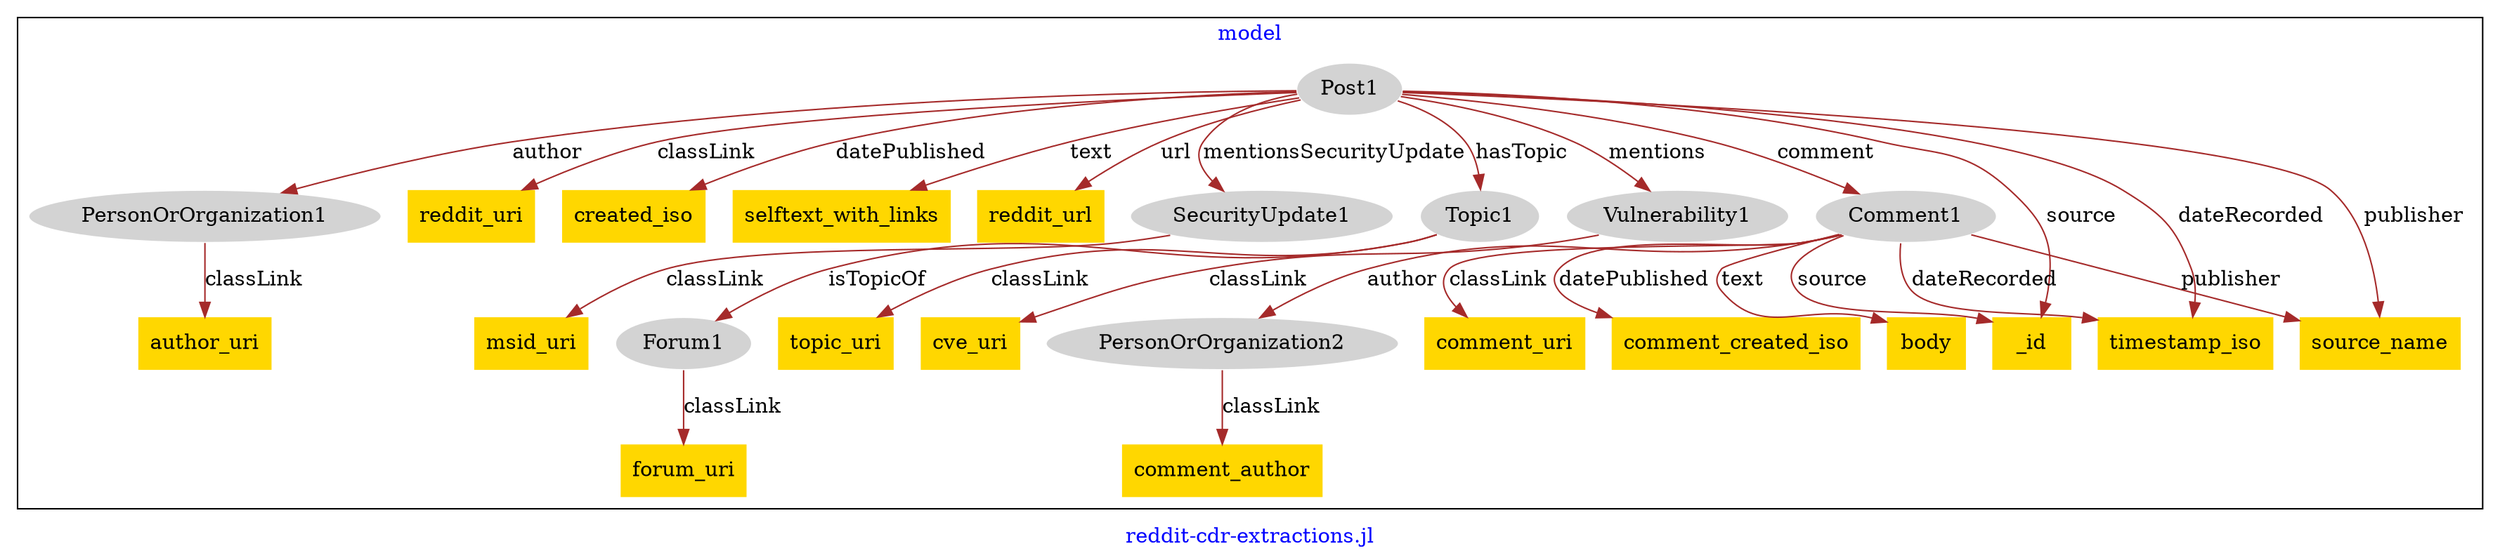 digraph n0 {
fontcolor="blue"
remincross="true"
label="reddit-cdr-extractions.jl"
subgraph cluster {
label="model"
n2[style="filled",color="white",fillcolor="lightgray",label="Forum1"];
n3[shape="plaintext",style="filled",fillcolor="gold",label="forum_uri"];
n4[style="filled",color="white",fillcolor="lightgray",label="PersonOrOrganization1"];
n5[shape="plaintext",style="filled",fillcolor="gold",label="author_uri"];
n6[style="filled",color="white",fillcolor="lightgray",label="PersonOrOrganization2"];
n7[shape="plaintext",style="filled",fillcolor="gold",label="comment_author"];
n8[style="filled",color="white",fillcolor="lightgray",label="Post1"];
n9[shape="plaintext",style="filled",fillcolor="gold",label="reddit_uri"];
n10[shape="plaintext",style="filled",fillcolor="gold",label="created_iso"];
n11[shape="plaintext",style="filled",fillcolor="gold",label="selftext_with_links"];
n12[shape="plaintext",style="filled",fillcolor="gold",label="reddit_url"];
n13[style="filled",color="white",fillcolor="lightgray",label="SecurityUpdate1"];
n14[shape="plaintext",style="filled",fillcolor="gold",label="msid_uri"];
n15[style="filled",color="white",fillcolor="lightgray",label="Topic1"];
n16[shape="plaintext",style="filled",fillcolor="gold",label="topic_uri"];
n17[style="filled",color="white",fillcolor="lightgray",label="Vulnerability1"];
n18[shape="plaintext",style="filled",fillcolor="gold",label="cve_uri"];
n19[style="filled",color="white",fillcolor="lightgray",label="Comment1"];
n20[shape="plaintext",style="filled",fillcolor="gold",label="comment_uri"];
n21[shape="plaintext",style="filled",fillcolor="gold",label="comment_created_iso"];
n22[shape="plaintext",style="filled",fillcolor="gold",label="body"];
n23[shape="plaintext",style="filled",fillcolor="gold",label="_id"];
n24[shape="plaintext",style="filled",fillcolor="gold",label="timestamp_iso"];
n25[shape="plaintext",style="filled",fillcolor="gold",label="source_name"];
}
n2 -> n3[color="brown",fontcolor="black",label="classLink"]
n4 -> n5[color="brown",fontcolor="black",label="classLink"]
n6 -> n7[color="brown",fontcolor="black",label="classLink"]
n8 -> n9[color="brown",fontcolor="black",label="classLink"]
n8 -> n4[color="brown",fontcolor="black",label="author"]
n8 -> n10[color="brown",fontcolor="black",label="datePublished"]
n8 -> n11[color="brown",fontcolor="black",label="text"]
n8 -> n12[color="brown",fontcolor="black",label="url"]
n13 -> n14[color="brown",fontcolor="black",label="classLink"]
n15 -> n16[color="brown",fontcolor="black",label="classLink"]
n15 -> n2[color="brown",fontcolor="black",label="isTopicOf"]
n17 -> n18[color="brown",fontcolor="black",label="classLink"]
n19 -> n20[color="brown",fontcolor="black",label="classLink"]
n19 -> n6[color="brown",fontcolor="black",label="author"]
n19 -> n21[color="brown",fontcolor="black",label="datePublished"]
n19 -> n22[color="brown",fontcolor="black",label="text"]
n8 -> n15[color="brown",fontcolor="black",label="hasTopic"]
n19 -> n23[color="brown",fontcolor="black",label="source"]
n8 -> n13[color="brown",fontcolor="black",label="mentionsSecurityUpdate"]
n19 -> n24[color="brown",fontcolor="black",label="dateRecorded"]
n8 -> n24[color="brown",fontcolor="black",label="dateRecorded"]
n8 -> n25[color="brown",fontcolor="black",label="publisher"]
n8 -> n23[color="brown",fontcolor="black",label="source"]
n19 -> n25[color="brown",fontcolor="black",label="publisher"]
n8 -> n17[color="brown",fontcolor="black",label="mentions"]
n8 -> n19[color="brown",fontcolor="black",label="comment"]
}
